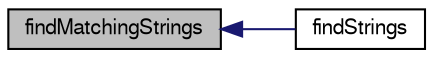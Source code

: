 digraph "findMatchingStrings"
{
  bgcolor="transparent";
  edge [fontname="FreeSans",fontsize="10",labelfontname="FreeSans",labelfontsize="10"];
  node [fontname="FreeSans",fontsize="10",shape=record];
  rankdir="LR";
  Node1 [label="findMatchingStrings",height=0.2,width=0.4,color="black", fillcolor="grey75", style="filled" fontcolor="black"];
  Node1 -> Node2 [dir="back",color="midnightblue",fontsize="10",style="solid",fontname="FreeSans"];
  Node2 [label="findStrings",height=0.2,width=0.4,color="black",URL="$a10237.html#aeb80123a0882a78e8c9ed1a66860d4af",tooltip="Return list indices for strings matching the regular expression. "];
}
